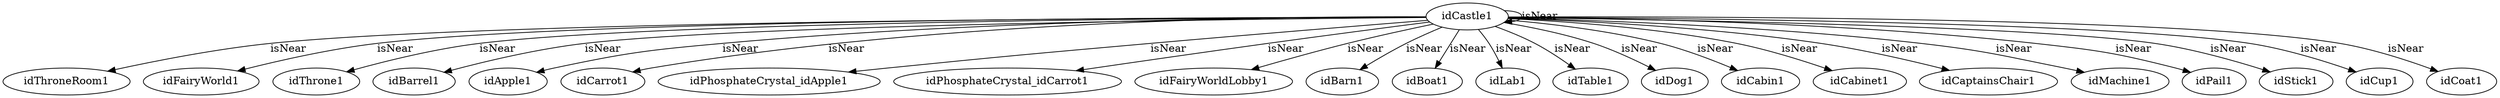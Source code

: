 digraph  {
idCastle1 [node_type=entity_node];
idThroneRoom1 [node_type=entity_node];
idFairyWorld1 [node_type=entity_node];
idThrone1 [node_type=entity_node];
idBarrel1 [node_type=entity_node];
idApple1 [node_type=entity_node];
idCarrot1 [node_type=entity_node];
idPhosphateCrystal_idApple1 [node_type=entity_node];
idPhosphateCrystal_idCarrot1 [node_type=entity_node];
idFairyWorldLobby1 [node_type=entity_node];
idBarn1 [node_type=entity_node];
idBoat1 [node_type=entity_node];
idLab1 [node_type=entity_node];
idTable1 [node_type=entity_node];
idDog1 [node_type=entity_node];
idCabin1 [node_type=entity_node];
idCabinet1 [node_type=entity_node];
idCaptainsChair1 [node_type=entity_node];
idMachine1 [node_type=entity_node];
idPail1 [node_type=entity_node];
idStick1 [node_type=entity_node];
idCup1 [node_type=entity_node];
idCoat1 [node_type=entity_node];
idCastle1 -> idThroneRoom1  [edge_type=relationship, label=isNear];
idCastle1 -> idFairyWorld1  [edge_type=relationship, label=isNear];
idCastle1 -> idThrone1  [edge_type=relationship, label=isNear];
idCastle1 -> idBarrel1  [edge_type=relationship, label=isNear];
idCastle1 -> idApple1  [edge_type=relationship, label=isNear];
idCastle1 -> idCarrot1  [edge_type=relationship, label=isNear];
idCastle1 -> idPhosphateCrystal_idApple1  [edge_type=relationship, label=isNear];
idCastle1 -> idPhosphateCrystal_idCarrot1  [edge_type=relationship, label=isNear];
idCastle1 -> idFairyWorldLobby1  [edge_type=relationship, label=isNear];
idCastle1 -> idCastle1  [edge_type=relationship, label=isNear];
idCastle1 -> idBarn1  [edge_type=relationship, label=isNear];
idCastle1 -> idBoat1  [edge_type=relationship, label=isNear];
idCastle1 -> idLab1  [edge_type=relationship, label=isNear];
idCastle1 -> idTable1  [edge_type=relationship, label=isNear];
idCastle1 -> idDog1  [edge_type=relationship, label=isNear];
idCastle1 -> idCabin1  [edge_type=relationship, label=isNear];
idCastle1 -> idCabinet1  [edge_type=relationship, label=isNear];
idCastle1 -> idCaptainsChair1  [edge_type=relationship, label=isNear];
idCastle1 -> idMachine1  [edge_type=relationship, label=isNear];
idCastle1 -> idPail1  [edge_type=relationship, label=isNear];
idCastle1 -> idStick1  [edge_type=relationship, label=isNear];
idCastle1 -> idCup1  [edge_type=relationship, label=isNear];
idCastle1 -> idCoat1  [edge_type=relationship, label=isNear];
}
